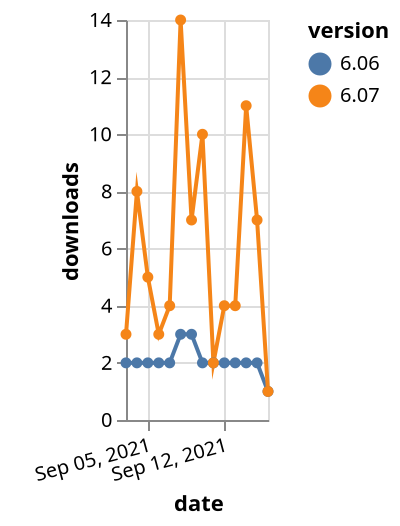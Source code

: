 {"$schema": "https://vega.github.io/schema/vega-lite/v5.json", "description": "A simple bar chart with embedded data.", "data": {"values": [{"date": "2021-09-03", "total": 2317, "delta": 2, "version": "6.06"}, {"date": "2021-09-04", "total": 2319, "delta": 2, "version": "6.06"}, {"date": "2021-09-05", "total": 2321, "delta": 2, "version": "6.06"}, {"date": "2021-09-06", "total": 2323, "delta": 2, "version": "6.06"}, {"date": "2021-09-07", "total": 2325, "delta": 2, "version": "6.06"}, {"date": "2021-09-08", "total": 2328, "delta": 3, "version": "6.06"}, {"date": "2021-09-09", "total": 2331, "delta": 3, "version": "6.06"}, {"date": "2021-09-10", "total": 2333, "delta": 2, "version": "6.06"}, {"date": "2021-09-11", "total": 2335, "delta": 2, "version": "6.06"}, {"date": "2021-09-12", "total": 2337, "delta": 2, "version": "6.06"}, {"date": "2021-09-13", "total": 2339, "delta": 2, "version": "6.06"}, {"date": "2021-09-14", "total": 2341, "delta": 2, "version": "6.06"}, {"date": "2021-09-15", "total": 2343, "delta": 2, "version": "6.06"}, {"date": "2021-09-16", "total": 2344, "delta": 1, "version": "6.06"}, {"date": "2021-09-03", "total": 4062, "delta": 3, "version": "6.07"}, {"date": "2021-09-04", "total": 4070, "delta": 8, "version": "6.07"}, {"date": "2021-09-05", "total": 4075, "delta": 5, "version": "6.07"}, {"date": "2021-09-06", "total": 4078, "delta": 3, "version": "6.07"}, {"date": "2021-09-07", "total": 4082, "delta": 4, "version": "6.07"}, {"date": "2021-09-08", "total": 4096, "delta": 14, "version": "6.07"}, {"date": "2021-09-09", "total": 4103, "delta": 7, "version": "6.07"}, {"date": "2021-09-10", "total": 4113, "delta": 10, "version": "6.07"}, {"date": "2021-09-11", "total": 4115, "delta": 2, "version": "6.07"}, {"date": "2021-09-12", "total": 4119, "delta": 4, "version": "6.07"}, {"date": "2021-09-13", "total": 4123, "delta": 4, "version": "6.07"}, {"date": "2021-09-14", "total": 4134, "delta": 11, "version": "6.07"}, {"date": "2021-09-15", "total": 4141, "delta": 7, "version": "6.07"}, {"date": "2021-09-16", "total": 4142, "delta": 1, "version": "6.07"}]}, "width": "container", "mark": {"type": "line", "point": {"filled": true}}, "encoding": {"x": {"field": "date", "type": "temporal", "timeUnit": "yearmonthdate", "title": "date", "axis": {"labelAngle": -15}}, "y": {"field": "delta", "type": "quantitative", "title": "downloads"}, "color": {"field": "version", "type": "nominal"}, "tooltip": {"field": "delta"}}}